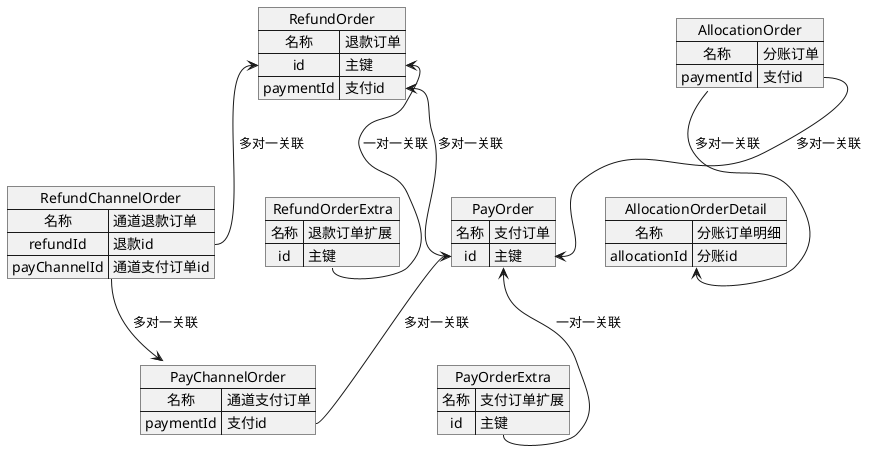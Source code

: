 @startuml

map PayOrder {
    名称 => 支付订单
    id => 主键
}
map PayChannelOrder {
    名称 => 通道支付订单
    paymentId => 支付id
}
map PayOrderExtra {
    名称 => 支付订单扩展
    id => 主键
}

map RefundOrder {
    名称 => 退款订单
    id => 主键
    paymentId => 支付id
}

map RefundOrderExtra {
    名称 => 退款订单扩展
    id => 主键
}

map RefundChannelOrder {
    名称 => 通道退款订单
    refundId => 退款id
    payChannelId => 通道支付订单id
}

map AllocationOrder {
    名称 => 分账订单
    paymentId => 支付id
}

map AllocationOrderDetail {
    名称 => 分账订单明细
    allocationId => 分账id
}

'支付订单关联
PayOrder::id <-- PayOrderExtra::id: 一对一关联
PayOrder::id <-- PayChannelOrder::paymentId: 多对一关联

'退款订单
RefundOrder::id <-- RefundOrderExtra::id: 一对一关联
RefundOrder::id <-- RefundChannelOrder::refundId: 多对一关联
RefundOrder::paymentId <-- PayOrder::id: 多对一关联
RefundChannelOrder::payChannelId --> PayChannelOrder::id: 多对一关联

'分账订单
AllocationOrder::paymentId --> PayOrder::id: 多对一关联
AllocationOrder::id --> AllocationOrderDetail::allocationId: 多对一关联


@enduml
